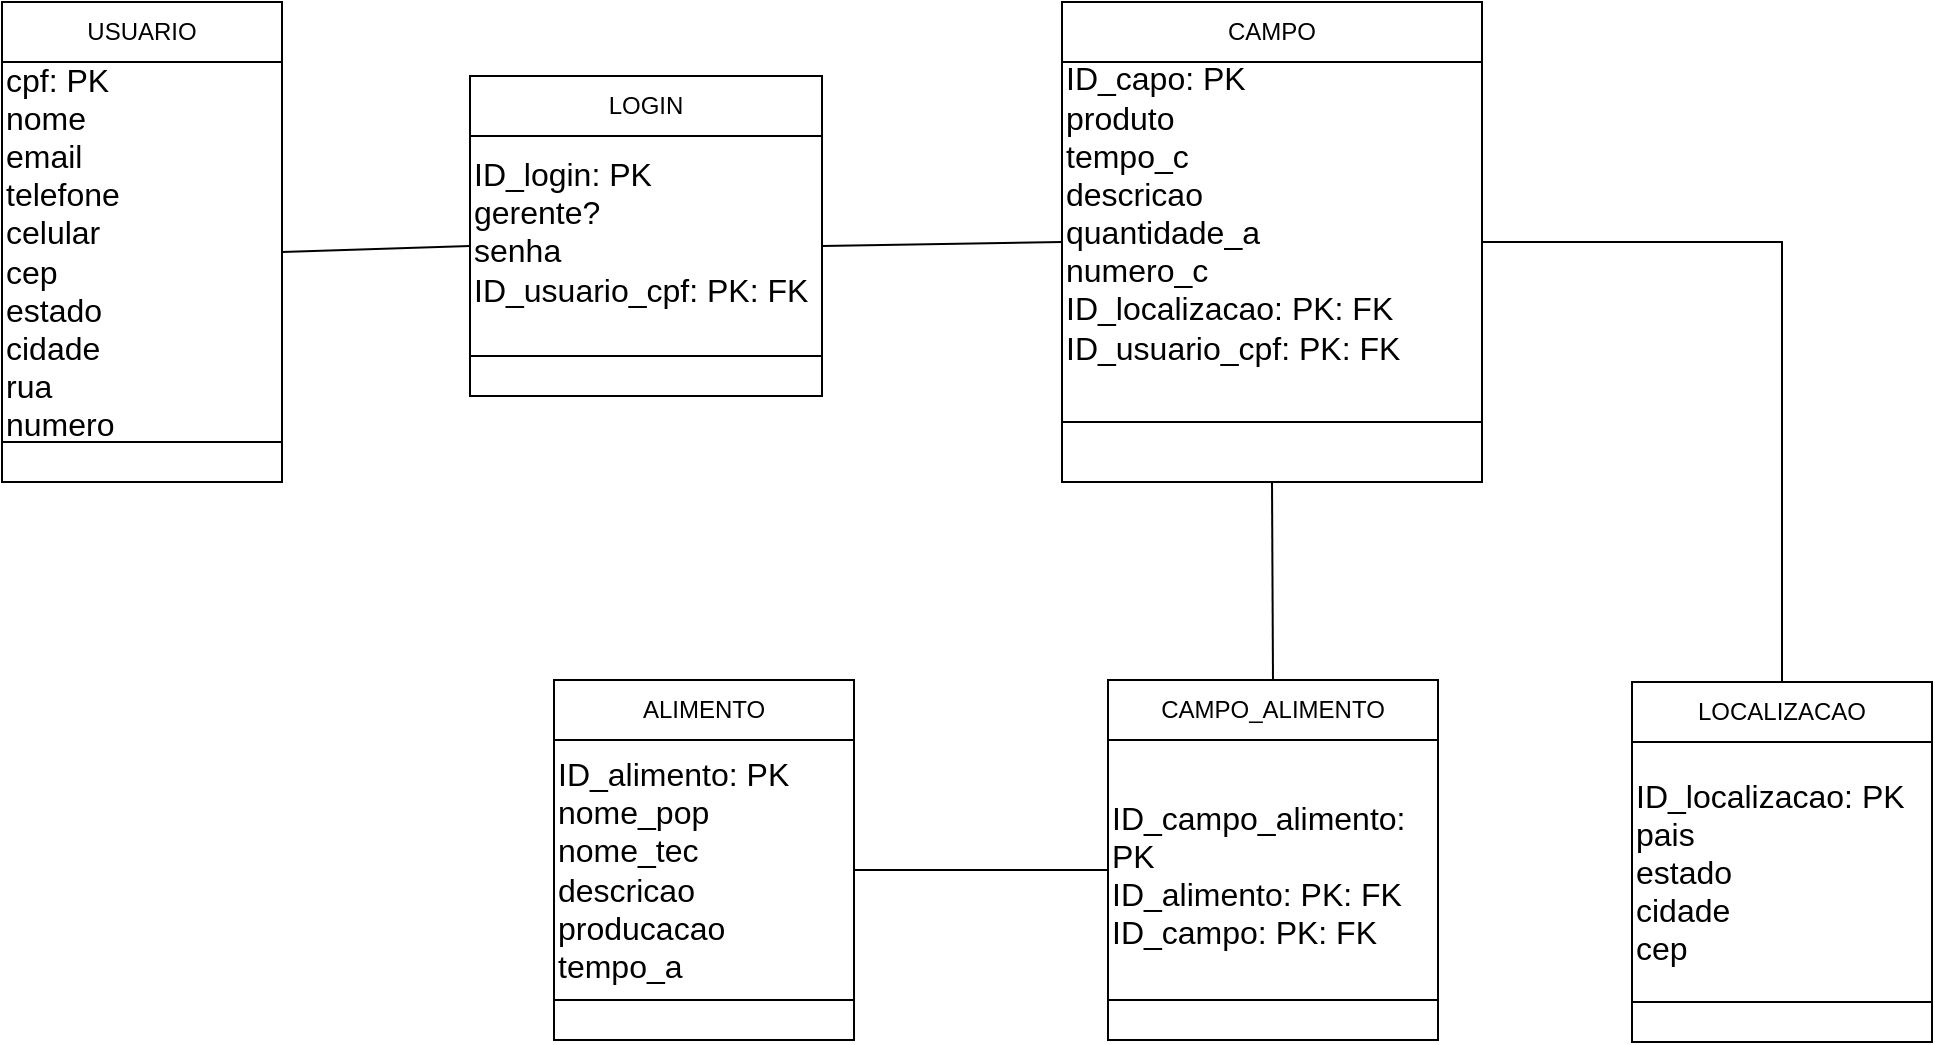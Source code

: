 <mxfile version="24.2.7" type="github">
  <diagram name="Página-1" id="t1cLTn4OYz4982EjOqe9">
    <mxGraphModel dx="1313" dy="653" grid="1" gridSize="10" guides="1" tooltips="1" connect="1" arrows="1" fold="1" page="1" pageScale="1" pageWidth="827" pageHeight="1169" math="0" shadow="0">
      <root>
        <mxCell id="0" />
        <mxCell id="1" parent="0" />
        <mxCell id="ycNpNfPkawz7LE0ENZmV-2" value="" style="rounded=0;whiteSpace=wrap;html=1;" parent="1" vertex="1">
          <mxGeometry x="40" y="180" width="140" height="240" as="geometry" />
        </mxCell>
        <mxCell id="ycNpNfPkawz7LE0ENZmV-130" value="USUARIO" style="rounded=0;whiteSpace=wrap;html=1;" parent="1" vertex="1">
          <mxGeometry x="40" y="180" width="140" height="30" as="geometry" />
        </mxCell>
        <mxCell id="ycNpNfPkawz7LE0ENZmV-131" value="&lt;div&gt;&lt;span style=&quot;font-size: medium;&quot;&gt;cpf: PK&lt;/span&gt;&lt;font size=&quot;3&quot;&gt;&lt;br&gt;&lt;/font&gt;&lt;/div&gt;&lt;div&gt;&lt;div&gt;&lt;font size=&quot;3&quot;&gt;nome&lt;/font&gt;&lt;/div&gt;&lt;/div&gt;&lt;div&gt;&lt;font size=&quot;3&quot;&gt;email&lt;/font&gt;&lt;/div&gt;&lt;div&gt;&lt;span style=&quot;font-size: medium; background-color: initial;&quot;&gt;telefone&lt;/span&gt;&lt;br&gt;&lt;/div&gt;&lt;div&gt;&lt;font size=&quot;3&quot;&gt;celular&lt;/font&gt;&lt;/div&gt;&lt;div&gt;&lt;font size=&quot;3&quot;&gt;cep&lt;/font&gt;&lt;/div&gt;&lt;div&gt;&lt;font size=&quot;3&quot;&gt;estado&lt;/font&gt;&lt;/div&gt;&lt;div&gt;&lt;font size=&quot;3&quot;&gt;cidade&lt;/font&gt;&lt;/div&gt;&lt;div&gt;&lt;font size=&quot;3&quot;&gt;rua&lt;/font&gt;&lt;/div&gt;&lt;div&gt;&lt;font size=&quot;3&quot;&gt;numero&lt;/font&gt;&lt;/div&gt;" style="rounded=0;whiteSpace=wrap;html=1;align=left;" parent="1" vertex="1">
          <mxGeometry x="40" y="210" width="140" height="190" as="geometry" />
        </mxCell>
        <mxCell id="N6FSGn3R9n-whMNJ9k06-6" value="" style="rounded=0;whiteSpace=wrap;html=1;" parent="1" vertex="1">
          <mxGeometry x="274" y="247" width="176" height="130" as="geometry" />
        </mxCell>
        <mxCell id="N6FSGn3R9n-whMNJ9k06-7" value="LOGIN" style="rounded=0;whiteSpace=wrap;html=1;" parent="1" vertex="1">
          <mxGeometry x="274" y="217" width="176" height="30" as="geometry" />
        </mxCell>
        <mxCell id="N6FSGn3R9n-whMNJ9k06-8" value="&lt;font size=&quot;3&quot;&gt;ID_login: PK&lt;/font&gt;&lt;div&gt;&lt;font size=&quot;3&quot;&gt;gerente?&lt;/font&gt;&lt;/div&gt;&lt;div&gt;&lt;font size=&quot;3&quot;&gt;senha&lt;/font&gt;&lt;/div&gt;&lt;div&gt;&lt;div&gt;&lt;font size=&quot;3&quot;&gt;ID_usuario_cpf: PK: FK&lt;/font&gt;&lt;/div&gt;&lt;div&gt;&lt;br&gt;&lt;/div&gt;&lt;/div&gt;" style="rounded=0;whiteSpace=wrap;html=1;align=left;" parent="1" vertex="1">
          <mxGeometry x="274" y="247" width="176" height="110" as="geometry" />
        </mxCell>
        <mxCell id="iLFQ0ACJnZ7mzI6xklc3-2" value="" style="rounded=0;whiteSpace=wrap;html=1;" parent="1" vertex="1">
          <mxGeometry x="570" y="210" width="210" height="210" as="geometry" />
        </mxCell>
        <mxCell id="iLFQ0ACJnZ7mzI6xklc3-3" value="CAMPO" style="rounded=0;whiteSpace=wrap;html=1;" parent="1" vertex="1">
          <mxGeometry x="570" y="180" width="210" height="30" as="geometry" />
        </mxCell>
        <mxCell id="iLFQ0ACJnZ7mzI6xklc3-4" value="&lt;div&gt;&lt;font size=&quot;3&quot;&gt;ID_capo: PK&lt;/font&gt;&lt;/div&gt;&lt;div&gt;&lt;font size=&quot;3&quot;&gt;produto&lt;/font&gt;&lt;/div&gt;&lt;div&gt;&lt;font size=&quot;3&quot;&gt;tempo_c&lt;/font&gt;&lt;/div&gt;&lt;div&gt;&lt;font size=&quot;3&quot;&gt;descricao&lt;/font&gt;&lt;/div&gt;&lt;div&gt;&lt;font size=&quot;3&quot;&gt;quantidade_a&lt;/font&gt;&lt;/div&gt;&lt;div&gt;&lt;font size=&quot;3&quot;&gt;numero_c&lt;/font&gt;&lt;/div&gt;&lt;div&gt;&lt;div&gt;&lt;font size=&quot;3&quot;&gt;ID_localizacao: PK: FK&lt;/font&gt;&lt;/div&gt;&lt;div&gt;&lt;div&gt;&lt;font size=&quot;3&quot;&gt;ID_usuario_cpf: PK: FK&lt;/font&gt;&lt;/div&gt;&lt;div&gt;&lt;br&gt;&lt;/div&gt;&lt;/div&gt;&lt;div&gt;&lt;br&gt;&lt;/div&gt;&lt;/div&gt;" style="rounded=0;whiteSpace=wrap;html=1;align=left;" parent="1" vertex="1">
          <mxGeometry x="570" y="210" width="210" height="180" as="geometry" />
        </mxCell>
        <mxCell id="iLFQ0ACJnZ7mzI6xklc3-5" value="" style="rounded=0;whiteSpace=wrap;html=1;" parent="1" vertex="1">
          <mxGeometry x="855" y="520" width="150" height="180" as="geometry" />
        </mxCell>
        <mxCell id="iLFQ0ACJnZ7mzI6xklc3-6" value="LOCALIZACAO" style="rounded=0;whiteSpace=wrap;html=1;" parent="1" vertex="1">
          <mxGeometry x="855" y="520" width="150" height="30" as="geometry" />
        </mxCell>
        <mxCell id="iLFQ0ACJnZ7mzI6xklc3-7" value="&lt;div&gt;&lt;font size=&quot;3&quot;&gt;ID_localizacao: PK&lt;/font&gt;&lt;/div&gt;&lt;div&gt;&lt;font size=&quot;3&quot;&gt;pais&lt;/font&gt;&lt;/div&gt;&lt;div&gt;&lt;font size=&quot;3&quot;&gt;estado&lt;/font&gt;&lt;/div&gt;&lt;div&gt;&lt;font size=&quot;3&quot;&gt;cidade&lt;/font&gt;&lt;/div&gt;&lt;div&gt;&lt;font size=&quot;3&quot;&gt;cep&lt;/font&gt;&lt;/div&gt;" style="rounded=0;whiteSpace=wrap;html=1;align=left;" parent="1" vertex="1">
          <mxGeometry x="855" y="550" width="150" height="130" as="geometry" />
        </mxCell>
        <mxCell id="iLFQ0ACJnZ7mzI6xklc3-12" value="" style="endArrow=none;html=1;rounded=0;exitX=1;exitY=0.5;exitDx=0;exitDy=0;entryX=0;entryY=0.5;entryDx=0;entryDy=0;" parent="1" source="ycNpNfPkawz7LE0ENZmV-131" target="N6FSGn3R9n-whMNJ9k06-8" edge="1">
          <mxGeometry width="50" height="50" relative="1" as="geometry">
            <mxPoint x="220" y="230" as="sourcePoint" />
            <mxPoint x="270" y="180" as="targetPoint" />
          </mxGeometry>
        </mxCell>
        <mxCell id="iLFQ0ACJnZ7mzI6xklc3-13" value="" style="endArrow=none;html=1;rounded=0;exitX=1;exitY=0.5;exitDx=0;exitDy=0;entryX=0;entryY=0.5;entryDx=0;entryDy=0;" parent="1" source="N6FSGn3R9n-whMNJ9k06-8" target="iLFQ0ACJnZ7mzI6xklc3-4" edge="1">
          <mxGeometry width="50" height="50" relative="1" as="geometry">
            <mxPoint x="460" y="310" as="sourcePoint" />
            <mxPoint x="510" y="260" as="targetPoint" />
          </mxGeometry>
        </mxCell>
        <mxCell id="sA3W0TyY3rwtUsp5VqOh-1" value="" style="rounded=0;whiteSpace=wrap;html=1;" vertex="1" parent="1">
          <mxGeometry x="316" y="519" width="150" height="180" as="geometry" />
        </mxCell>
        <mxCell id="sA3W0TyY3rwtUsp5VqOh-2" value="ALIMENTO" style="rounded=0;whiteSpace=wrap;html=1;" vertex="1" parent="1">
          <mxGeometry x="316" y="519" width="150" height="30" as="geometry" />
        </mxCell>
        <mxCell id="sA3W0TyY3rwtUsp5VqOh-3" value="&lt;div&gt;&lt;font size=&quot;3&quot;&gt;ID_alimento: PK&lt;/font&gt;&lt;/div&gt;&lt;div&gt;&lt;font size=&quot;3&quot;&gt;nome_pop&lt;/font&gt;&lt;/div&gt;&lt;div&gt;&lt;font size=&quot;3&quot;&gt;nome_tec&lt;/font&gt;&lt;/div&gt;&lt;div&gt;&lt;font size=&quot;3&quot;&gt;descricao&lt;/font&gt;&lt;/div&gt;&lt;div&gt;&lt;font size=&quot;3&quot;&gt;producacao&lt;/font&gt;&lt;/div&gt;&lt;div&gt;&lt;font size=&quot;3&quot;&gt;tempo_a&lt;/font&gt;&lt;/div&gt;" style="rounded=0;whiteSpace=wrap;html=1;align=left;" vertex="1" parent="1">
          <mxGeometry x="316" y="549" width="150" height="130" as="geometry" />
        </mxCell>
        <mxCell id="sA3W0TyY3rwtUsp5VqOh-4" value="" style="rounded=0;whiteSpace=wrap;html=1;" vertex="1" parent="1">
          <mxGeometry x="593" y="519" width="165" height="180" as="geometry" />
        </mxCell>
        <mxCell id="sA3W0TyY3rwtUsp5VqOh-5" value="CAMPO_ALIMENTO" style="rounded=0;whiteSpace=wrap;html=1;" vertex="1" parent="1">
          <mxGeometry x="593" y="519" width="165" height="30" as="geometry" />
        </mxCell>
        <mxCell id="sA3W0TyY3rwtUsp5VqOh-6" value="&lt;div&gt;&lt;font size=&quot;3&quot;&gt;&lt;br&gt;&lt;/font&gt;&lt;/div&gt;&lt;div&gt;&lt;font size=&quot;3&quot;&gt;ID_campo_alimento: PK&lt;/font&gt;&lt;/div&gt;&lt;div&gt;&lt;font size=&quot;3&quot;&gt;ID_alimento: PK: FK&lt;/font&gt;&lt;/div&gt;&lt;div&gt;&lt;div&gt;&lt;font size=&quot;3&quot;&gt;ID_campo: PK: FK&lt;/font&gt;&lt;/div&gt;&lt;div&gt;&lt;br&gt;&lt;/div&gt;&lt;/div&gt;" style="rounded=0;whiteSpace=wrap;html=1;align=left;" vertex="1" parent="1">
          <mxGeometry x="593" y="549" width="165" height="130" as="geometry" />
        </mxCell>
        <mxCell id="sA3W0TyY3rwtUsp5VqOh-7" value="" style="endArrow=none;html=1;rounded=0;entryX=0.5;entryY=1;entryDx=0;entryDy=0;exitX=0.5;exitY=0;exitDx=0;exitDy=0;" edge="1" parent="1" source="sA3W0TyY3rwtUsp5VqOh-5" target="iLFQ0ACJnZ7mzI6xklc3-2">
          <mxGeometry width="50" height="50" relative="1" as="geometry">
            <mxPoint x="600" y="510" as="sourcePoint" />
            <mxPoint x="650" y="460" as="targetPoint" />
          </mxGeometry>
        </mxCell>
        <mxCell id="sA3W0TyY3rwtUsp5VqOh-8" value="" style="endArrow=none;html=1;rounded=0;entryX=1;entryY=0.5;entryDx=0;entryDy=0;exitX=0;exitY=0.5;exitDx=0;exitDy=0;" edge="1" parent="1" source="sA3W0TyY3rwtUsp5VqOh-6" target="sA3W0TyY3rwtUsp5VqOh-3">
          <mxGeometry width="50" height="50" relative="1" as="geometry">
            <mxPoint x="597" y="510" as="sourcePoint" />
            <mxPoint x="647" y="460" as="targetPoint" />
          </mxGeometry>
        </mxCell>
        <mxCell id="sA3W0TyY3rwtUsp5VqOh-9" value="" style="endArrow=none;html=1;rounded=0;entryX=1;entryY=0.5;entryDx=0;entryDy=0;exitX=0.5;exitY=0;exitDx=0;exitDy=0;" edge="1" parent="1" source="iLFQ0ACJnZ7mzI6xklc3-6" target="iLFQ0ACJnZ7mzI6xklc3-4">
          <mxGeometry width="50" height="50" relative="1" as="geometry">
            <mxPoint x="1010" y="370" as="sourcePoint" />
            <mxPoint x="1060" y="320" as="targetPoint" />
            <Array as="points">
              <mxPoint x="930" y="300" />
            </Array>
          </mxGeometry>
        </mxCell>
      </root>
    </mxGraphModel>
  </diagram>
</mxfile>
